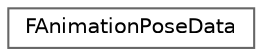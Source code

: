 digraph "Graphical Class Hierarchy"
{
 // INTERACTIVE_SVG=YES
 // LATEX_PDF_SIZE
  bgcolor="transparent";
  edge [fontname=Helvetica,fontsize=10,labelfontname=Helvetica,labelfontsize=10];
  node [fontname=Helvetica,fontsize=10,shape=box,height=0.2,width=0.4];
  rankdir="LR";
  Node0 [id="Node000000",label="FAnimationPoseData",height=0.2,width=0.4,color="grey40", fillcolor="white", style="filled",URL="$da/dea/structFAnimationPoseData.html",tooltip="Structure used for passing around animation pose related data throughout the Animation Runtime."];
}
